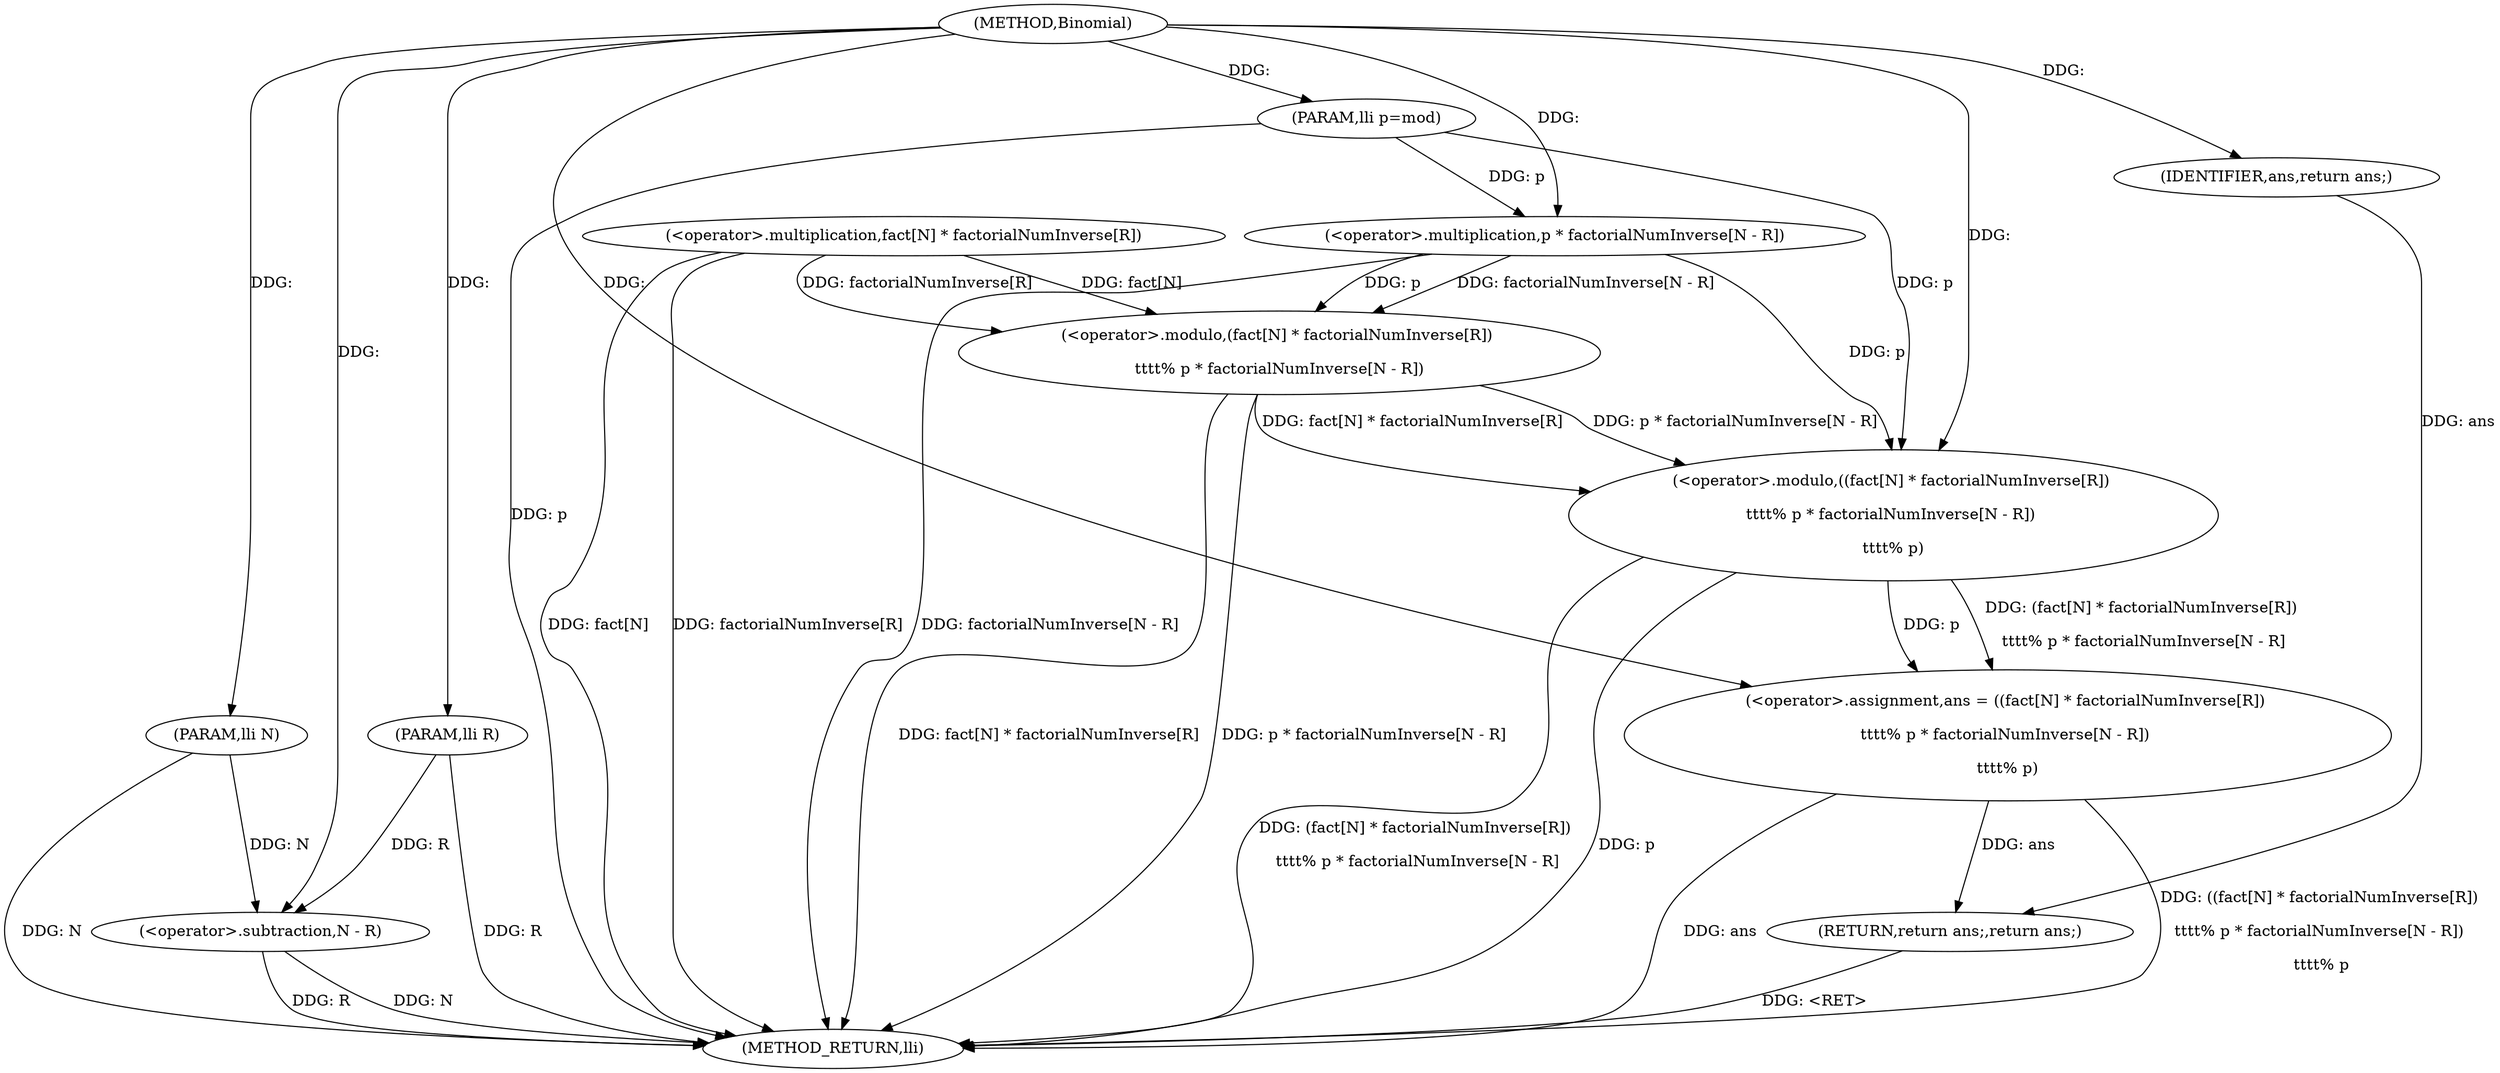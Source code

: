 digraph "Binomial" {  
"1000600" [label = "(METHOD,Binomial)" ]
"1000627" [label = "(METHOD_RETURN,lli)" ]
"1000601" [label = "(PARAM,lli N)" ]
"1000602" [label = "(PARAM,lli R)" ]
"1000603" [label = "(PARAM,lli p=mod)" ]
"1000606" [label = "(<operator>.assignment,ans = ((fact[N] * factorialNumInverse[R]) \n\t\t\t\t% p * factorialNumInverse[N - R]) \n\t\t\t\t% p)" ]
"1000625" [label = "(RETURN,return ans;,return ans;)" ]
"1000626" [label = "(IDENTIFIER,ans,return ans;)" ]
"1000608" [label = "(<operator>.modulo,((fact[N] * factorialNumInverse[R]) \n\t\t\t\t% p * factorialNumInverse[N - R]) \n\t\t\t\t% p)" ]
"1000609" [label = "(<operator>.modulo,(fact[N] * factorialNumInverse[R]) \n\t\t\t\t% p * factorialNumInverse[N - R])" ]
"1000610" [label = "(<operator>.multiplication,fact[N] * factorialNumInverse[R])" ]
"1000617" [label = "(<operator>.multiplication,p * factorialNumInverse[N - R])" ]
"1000621" [label = "(<operator>.subtraction,N - R)" ]
  "1000601" -> "1000627"  [ label = "DDG: N"] 
  "1000602" -> "1000627"  [ label = "DDG: R"] 
  "1000603" -> "1000627"  [ label = "DDG: p"] 
  "1000606" -> "1000627"  [ label = "DDG: ans"] 
  "1000610" -> "1000627"  [ label = "DDG: fact[N]"] 
  "1000610" -> "1000627"  [ label = "DDG: factorialNumInverse[R]"] 
  "1000609" -> "1000627"  [ label = "DDG: fact[N] * factorialNumInverse[R]"] 
  "1000621" -> "1000627"  [ label = "DDG: N"] 
  "1000621" -> "1000627"  [ label = "DDG: R"] 
  "1000617" -> "1000627"  [ label = "DDG: factorialNumInverse[N - R]"] 
  "1000609" -> "1000627"  [ label = "DDG: p * factorialNumInverse[N - R]"] 
  "1000608" -> "1000627"  [ label = "DDG: (fact[N] * factorialNumInverse[R]) \n\t\t\t\t% p * factorialNumInverse[N - R]"] 
  "1000608" -> "1000627"  [ label = "DDG: p"] 
  "1000606" -> "1000627"  [ label = "DDG: ((fact[N] * factorialNumInverse[R]) \n\t\t\t\t% p * factorialNumInverse[N - R]) \n\t\t\t\t% p"] 
  "1000625" -> "1000627"  [ label = "DDG: <RET>"] 
  "1000600" -> "1000601"  [ label = "DDG: "] 
  "1000600" -> "1000602"  [ label = "DDG: "] 
  "1000600" -> "1000603"  [ label = "DDG: "] 
  "1000608" -> "1000606"  [ label = "DDG: (fact[N] * factorialNumInverse[R]) \n\t\t\t\t% p * factorialNumInverse[N - R]"] 
  "1000608" -> "1000606"  [ label = "DDG: p"] 
  "1000626" -> "1000625"  [ label = "DDG: ans"] 
  "1000606" -> "1000625"  [ label = "DDG: ans"] 
  "1000600" -> "1000606"  [ label = "DDG: "] 
  "1000600" -> "1000626"  [ label = "DDG: "] 
  "1000609" -> "1000608"  [ label = "DDG: p * factorialNumInverse[N - R]"] 
  "1000609" -> "1000608"  [ label = "DDG: fact[N] * factorialNumInverse[R]"] 
  "1000617" -> "1000608"  [ label = "DDG: p"] 
  "1000603" -> "1000608"  [ label = "DDG: p"] 
  "1000600" -> "1000608"  [ label = "DDG: "] 
  "1000610" -> "1000609"  [ label = "DDG: fact[N]"] 
  "1000610" -> "1000609"  [ label = "DDG: factorialNumInverse[R]"] 
  "1000617" -> "1000609"  [ label = "DDG: factorialNumInverse[N - R]"] 
  "1000617" -> "1000609"  [ label = "DDG: p"] 
  "1000603" -> "1000617"  [ label = "DDG: p"] 
  "1000600" -> "1000617"  [ label = "DDG: "] 
  "1000601" -> "1000621"  [ label = "DDG: N"] 
  "1000600" -> "1000621"  [ label = "DDG: "] 
  "1000602" -> "1000621"  [ label = "DDG: R"] 
}
